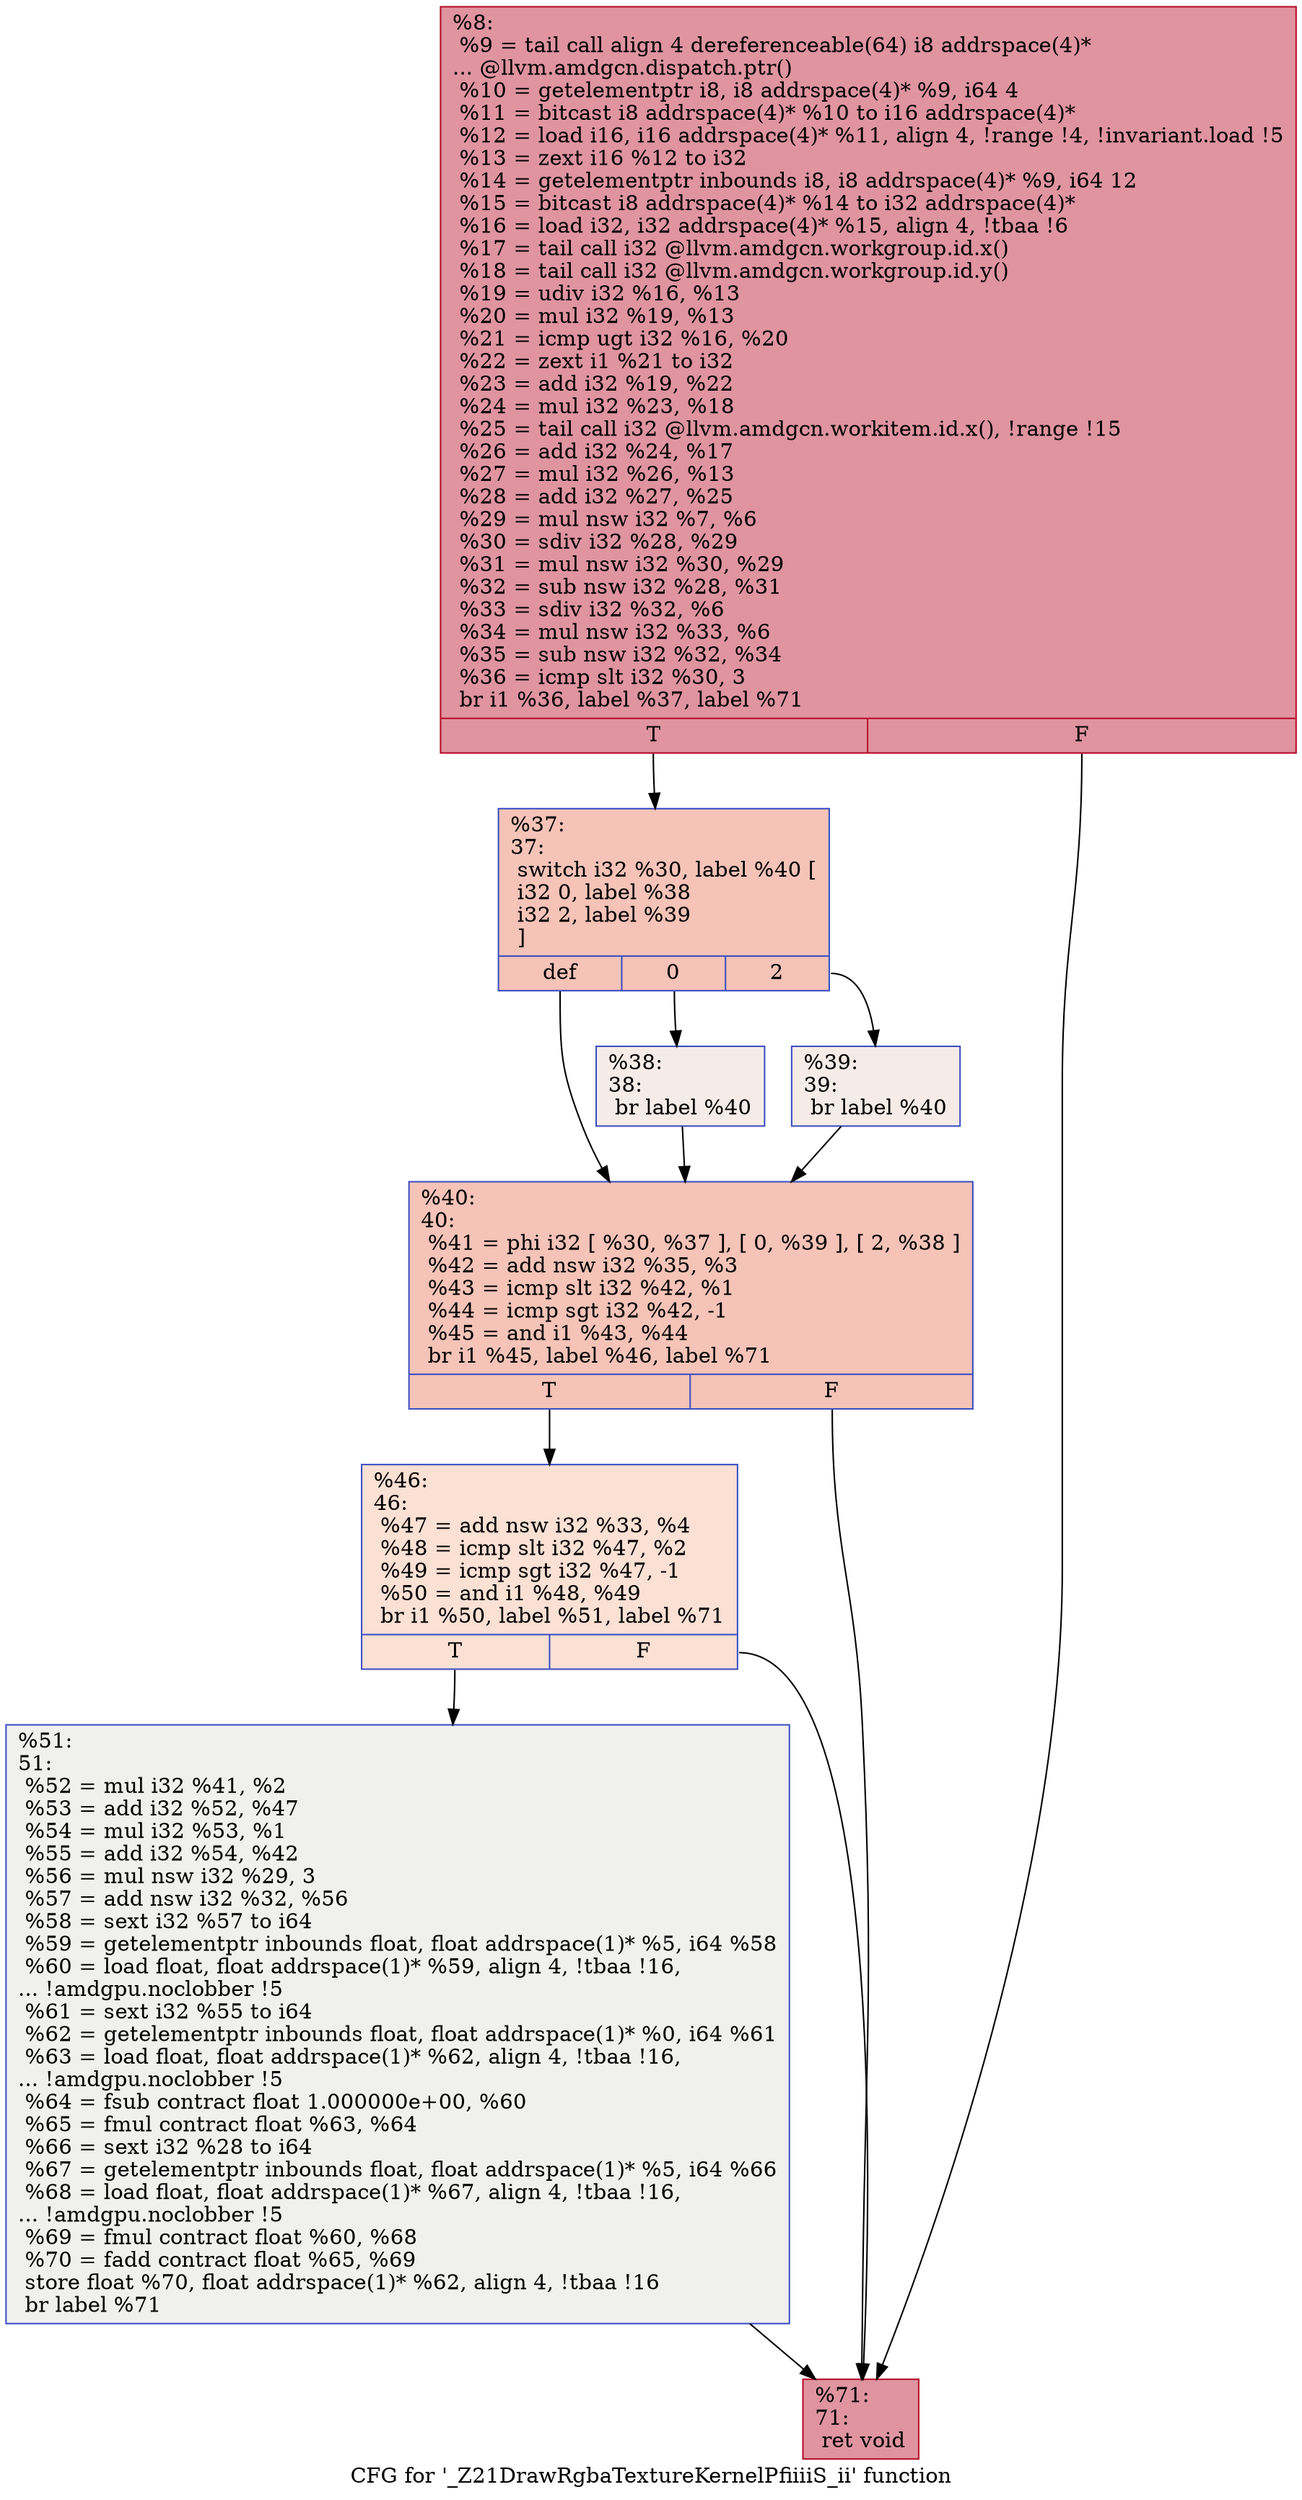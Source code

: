 digraph "CFG for '_Z21DrawRgbaTextureKernelPfiiiiS_ii' function" {
	label="CFG for '_Z21DrawRgbaTextureKernelPfiiiiS_ii' function";

	Node0x4f69b60 [shape=record,color="#b70d28ff", style=filled, fillcolor="#b70d2870",label="{%8:\l  %9 = tail call align 4 dereferenceable(64) i8 addrspace(4)*\l... @llvm.amdgcn.dispatch.ptr()\l  %10 = getelementptr i8, i8 addrspace(4)* %9, i64 4\l  %11 = bitcast i8 addrspace(4)* %10 to i16 addrspace(4)*\l  %12 = load i16, i16 addrspace(4)* %11, align 4, !range !4, !invariant.load !5\l  %13 = zext i16 %12 to i32\l  %14 = getelementptr inbounds i8, i8 addrspace(4)* %9, i64 12\l  %15 = bitcast i8 addrspace(4)* %14 to i32 addrspace(4)*\l  %16 = load i32, i32 addrspace(4)* %15, align 4, !tbaa !6\l  %17 = tail call i32 @llvm.amdgcn.workgroup.id.x()\l  %18 = tail call i32 @llvm.amdgcn.workgroup.id.y()\l  %19 = udiv i32 %16, %13\l  %20 = mul i32 %19, %13\l  %21 = icmp ugt i32 %16, %20\l  %22 = zext i1 %21 to i32\l  %23 = add i32 %19, %22\l  %24 = mul i32 %23, %18\l  %25 = tail call i32 @llvm.amdgcn.workitem.id.x(), !range !15\l  %26 = add i32 %24, %17\l  %27 = mul i32 %26, %13\l  %28 = add i32 %27, %25\l  %29 = mul nsw i32 %7, %6\l  %30 = sdiv i32 %28, %29\l  %31 = mul nsw i32 %30, %29\l  %32 = sub nsw i32 %28, %31\l  %33 = sdiv i32 %32, %6\l  %34 = mul nsw i32 %33, %6\l  %35 = sub nsw i32 %32, %34\l  %36 = icmp slt i32 %30, 3\l  br i1 %36, label %37, label %71\l|{<s0>T|<s1>F}}"];
	Node0x4f69b60:s0 -> Node0x4f6b6c0;
	Node0x4f69b60:s1 -> Node0x4f6c960;
	Node0x4f6b6c0 [shape=record,color="#3d50c3ff", style=filled, fillcolor="#e8765c70",label="{%37:\l37:                                               \l  switch i32 %30, label %40 [\l    i32 0, label %38\l    i32 2, label %39\l  ]\l|{<s0>def|<s1>0|<s2>2}}"];
	Node0x4f6b6c0:s0 -> Node0x4f6caa0;
	Node0x4f6b6c0:s1 -> Node0x4f6caf0;
	Node0x4f6b6c0:s2 -> Node0x4f6cbb0;
	Node0x4f6caf0 [shape=record,color="#3d50c3ff", style=filled, fillcolor="#ead5c970",label="{%38:\l38:                                               \l  br label %40\l}"];
	Node0x4f6caf0 -> Node0x4f6caa0;
	Node0x4f6cbb0 [shape=record,color="#3d50c3ff", style=filled, fillcolor="#ead5c970",label="{%39:\l39:                                               \l  br label %40\l}"];
	Node0x4f6cbb0 -> Node0x4f6caa0;
	Node0x4f6caa0 [shape=record,color="#3d50c3ff", style=filled, fillcolor="#e8765c70",label="{%40:\l40:                                               \l  %41 = phi i32 [ %30, %37 ], [ 0, %39 ], [ 2, %38 ]\l  %42 = add nsw i32 %35, %3\l  %43 = icmp slt i32 %42, %1\l  %44 = icmp sgt i32 %42, -1\l  %45 = and i1 %43, %44\l  br i1 %45, label %46, label %71\l|{<s0>T|<s1>F}}"];
	Node0x4f6caa0:s0 -> Node0x4f6d180;
	Node0x4f6caa0:s1 -> Node0x4f6c960;
	Node0x4f6d180 [shape=record,color="#3d50c3ff", style=filled, fillcolor="#f7b99e70",label="{%46:\l46:                                               \l  %47 = add nsw i32 %33, %4\l  %48 = icmp slt i32 %47, %2\l  %49 = icmp sgt i32 %47, -1\l  %50 = and i1 %48, %49\l  br i1 %50, label %51, label %71\l|{<s0>T|<s1>F}}"];
	Node0x4f6d180:s0 -> Node0x4f6d4c0;
	Node0x4f6d180:s1 -> Node0x4f6c960;
	Node0x4f6d4c0 [shape=record,color="#3d50c3ff", style=filled, fillcolor="#dedcdb70",label="{%51:\l51:                                               \l  %52 = mul i32 %41, %2\l  %53 = add i32 %52, %47\l  %54 = mul i32 %53, %1\l  %55 = add i32 %54, %42\l  %56 = mul nsw i32 %29, 3\l  %57 = add nsw i32 %32, %56\l  %58 = sext i32 %57 to i64\l  %59 = getelementptr inbounds float, float addrspace(1)* %5, i64 %58\l  %60 = load float, float addrspace(1)* %59, align 4, !tbaa !16,\l... !amdgpu.noclobber !5\l  %61 = sext i32 %55 to i64\l  %62 = getelementptr inbounds float, float addrspace(1)* %0, i64 %61\l  %63 = load float, float addrspace(1)* %62, align 4, !tbaa !16,\l... !amdgpu.noclobber !5\l  %64 = fsub contract float 1.000000e+00, %60\l  %65 = fmul contract float %63, %64\l  %66 = sext i32 %28 to i64\l  %67 = getelementptr inbounds float, float addrspace(1)* %5, i64 %66\l  %68 = load float, float addrspace(1)* %67, align 4, !tbaa !16,\l... !amdgpu.noclobber !5\l  %69 = fmul contract float %60, %68\l  %70 = fadd contract float %65, %69\l  store float %70, float addrspace(1)* %62, align 4, !tbaa !16\l  br label %71\l}"];
	Node0x4f6d4c0 -> Node0x4f6c960;
	Node0x4f6c960 [shape=record,color="#b70d28ff", style=filled, fillcolor="#b70d2870",label="{%71:\l71:                                               \l  ret void\l}"];
}
